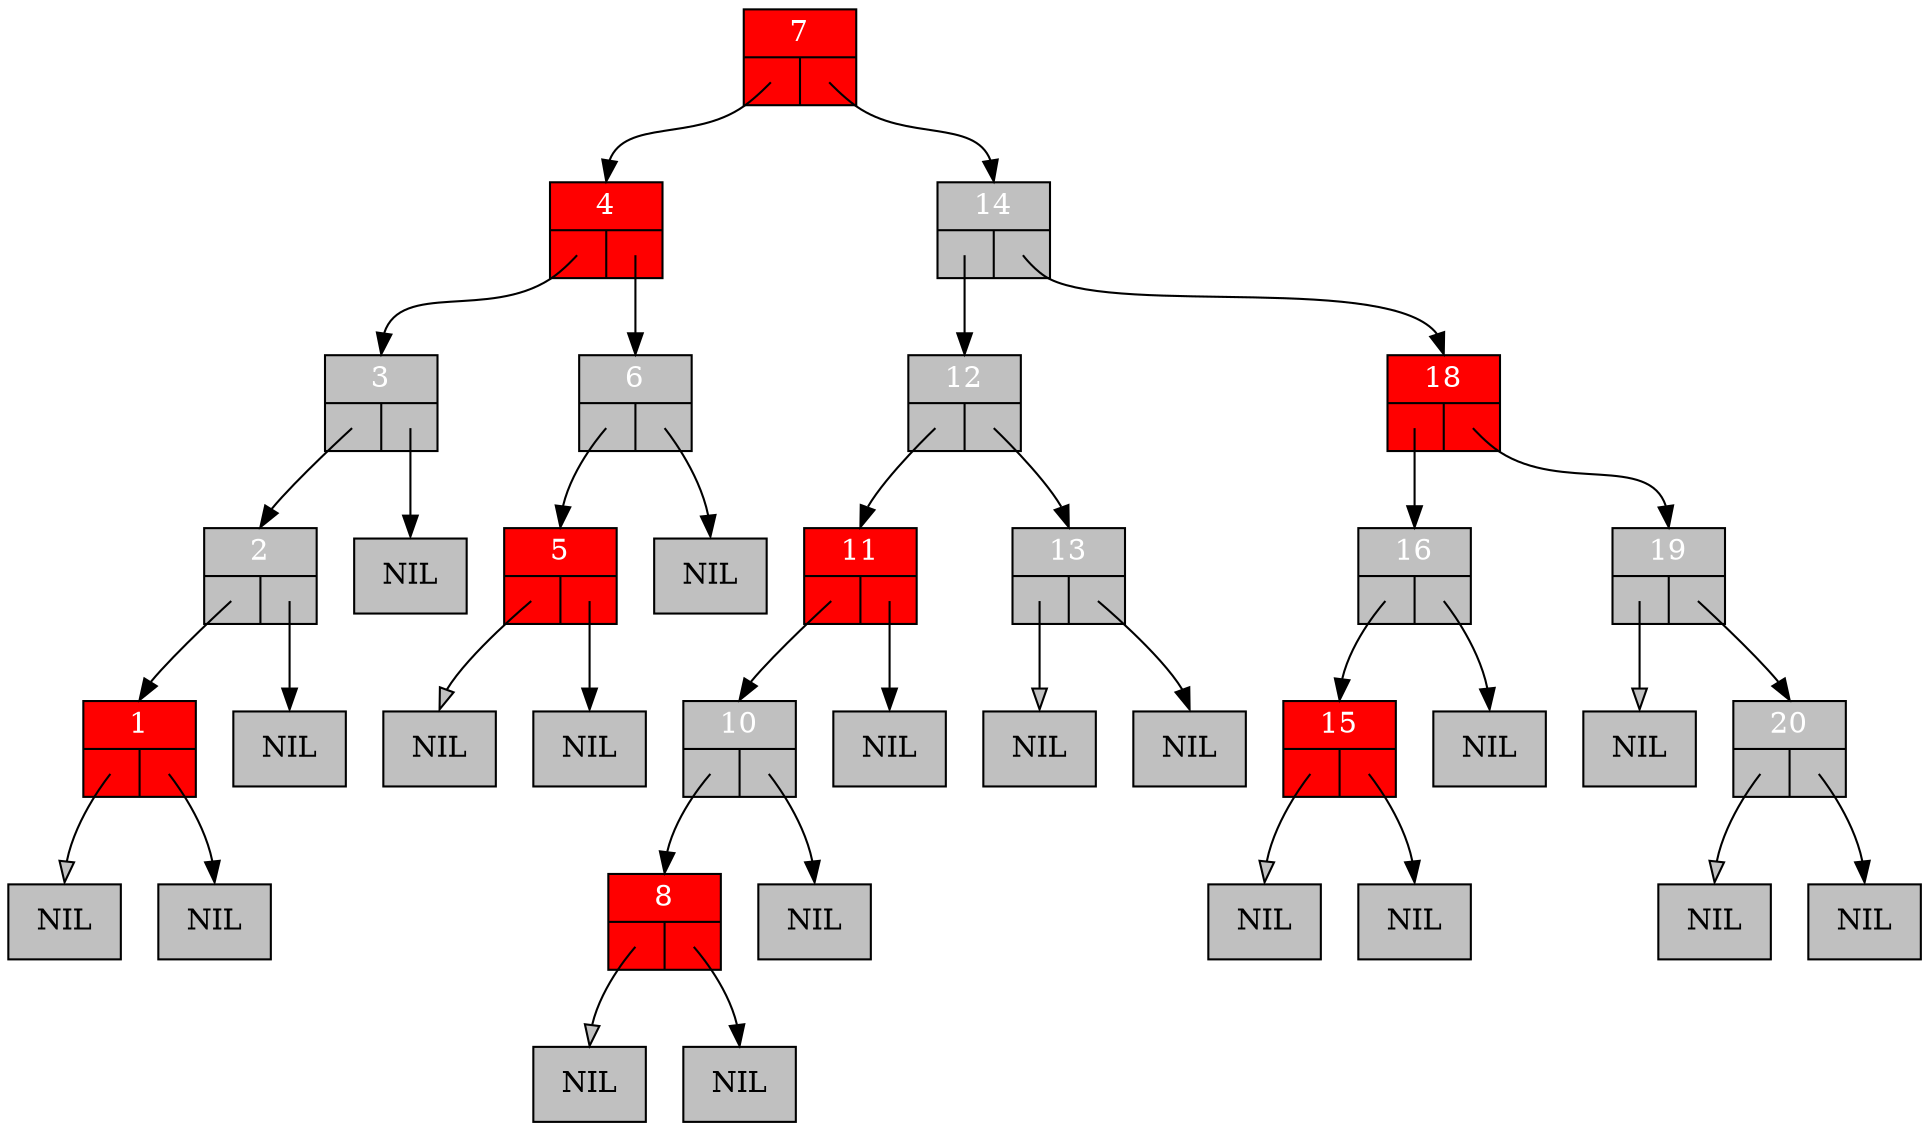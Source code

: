 digraph RedBlackTree {
	graph [ranksep=0.5];
	node [shape = record];

	n1 [style=filled, fillcolor=red, fontcolor=white, label="{1|{<left>|<right>}}"];
	lnil1 [style=filled, fillcolor=grey, label="NIL"];
	n1:left:c -> lnil1:n [fillcolor=grey, headclip=false, tailclip=false]
	rnil1 [style=filled, fillcolor=grey, label="NIL"];
	n1:right:c -> rnil1:n [headclip=false, tailclip=false]
	n2 [style=filled, fillcolor=grey, fontcolor=white, label="{2|{<left>|<right>}}"];
	n2:left:c -> n1:n [headclip=false, tailclip=false]
	rnil2 [style=filled, fillcolor=grey, label="NIL"];
	n2:right:c -> rnil2:n [headclip=false, tailclip=false]
	n3 [style=filled, fillcolor=grey, fontcolor=white, label="{3|{<left>|<right>}}"];
	n3:left:c -> n2:n [headclip=false, tailclip=false]
	rnil3 [style=filled, fillcolor=grey, label="NIL"];
	n3:right:c -> rnil3:n [headclip=false, tailclip=false]
	n4 [style=filled, fillcolor=red, fontcolor=white, label="{4|{<left>|<right>}}"];
	n4:left:c -> n3:n [headclip=false, tailclip=false]
	n4:right:c -> n6:n [headclip=false, tailclip=false]
	n5 [style=filled, fillcolor=red, fontcolor=white, label="{5|{<left>|<right>}}"];
	lnil5 [style=filled, fillcolor=grey, label="NIL"];
	n5:left:c -> lnil5:n [fillcolor=grey, headclip=false, tailclip=false]
	rnil5 [style=filled, fillcolor=grey, label="NIL"];
	n5:right:c -> rnil5:n [headclip=false, tailclip=false]
	n6 [style=filled, fillcolor=grey, fontcolor=white, label="{6|{<left>|<right>}}"];
	n6:left:c -> n5:n [headclip=false, tailclip=false]
	rnil6 [style=filled, fillcolor=grey, label="NIL"];
	n6:right:c -> rnil6:n [headclip=false, tailclip=false]
	n7 [style=filled, fillcolor=red, fontcolor=white, label="{7|{<left>|<right>}}"];
	n7:left:c -> n4:n [headclip=false, tailclip=false]
	n7:right:c -> n14:n [headclip=false, tailclip=false]
	n8 [style=filled, fillcolor=red, fontcolor=white, label="{8|{<left>|<right>}}"];
	lnil8 [style=filled, fillcolor=grey, label="NIL"];
	n8:left:c -> lnil8:n [fillcolor=grey, headclip=false, tailclip=false]
	rnil8 [style=filled, fillcolor=grey, label="NIL"];
	n8:right:c -> rnil8:n [headclip=false, tailclip=false]
	n10 [style=filled, fillcolor=grey, fontcolor=white, label="{10|{<left>|<right>}}"];
	n10:left:c -> n8:n [headclip=false, tailclip=false]
	rnil10 [style=filled, fillcolor=grey, label="NIL"];
	n10:right:c -> rnil10:n [headclip=false, tailclip=false]
	n11 [style=filled, fillcolor=red, fontcolor=white, label="{11|{<left>|<right>}}"];
	n11:left:c -> n10:n [headclip=false, tailclip=false]
	rnil11 [style=filled, fillcolor=grey, label="NIL"];
	n11:right:c -> rnil11:n [headclip=false, tailclip=false]
	n12 [style=filled, fillcolor=grey, fontcolor=white, label="{12|{<left>|<right>}}"];
	n12:left:c -> n11:n [headclip=false, tailclip=false]
	n12:right:c -> n13:n [headclip=false, tailclip=false]
	n13 [style=filled, fillcolor=grey, fontcolor=white, label="{13|{<left>|<right>}}"];
	lnil13 [style=filled, fillcolor=grey, label="NIL"];
	n13:left:c -> lnil13:n [fillcolor=grey, headclip=false, tailclip=false]
	rnil13 [style=filled, fillcolor=grey, label="NIL"];
	n13:right:c -> rnil13:n [headclip=false, tailclip=false]
	n14 [style=filled, fillcolor=grey, fontcolor=white, label="{14|{<left>|<right>}}"];
	n14:left:c -> n12:n [headclip=false, tailclip=false]
	n14:right:c -> n18:n [headclip=false, tailclip=false]
	n15 [style=filled, fillcolor=red, fontcolor=white, label="{15|{<left>|<right>}}"];
	lnil15 [style=filled, fillcolor=grey, label="NIL"];
	n15:left:c -> lnil15:n [fillcolor=grey, headclip=false, tailclip=false]
	rnil15 [style=filled, fillcolor=grey, label="NIL"];
	n15:right:c -> rnil15:n [headclip=false, tailclip=false]
	n16 [style=filled, fillcolor=grey, fontcolor=white, label="{16|{<left>|<right>}}"];
	n16:left:c -> n15:n [headclip=false, tailclip=false]
	rnil16 [style=filled, fillcolor=grey, label="NIL"];
	n16:right:c -> rnil16:n [headclip=false, tailclip=false]
	n18 [style=filled, fillcolor=red, fontcolor=white, label="{18|{<left>|<right>}}"];
	n18:left:c -> n16:n [headclip=false, tailclip=false]
	n18:right:c -> n19:n [headclip=false, tailclip=false]
	n19 [style=filled, fillcolor=grey, fontcolor=white, label="{19|{<left>|<right>}}"];
	lnil19 [style=filled, fillcolor=grey, label="NIL"];
	n19:left:c -> lnil19:n [fillcolor=grey, headclip=false, tailclip=false]
	n19:right:c -> n20:n [headclip=false, tailclip=false]
	n20 [style=filled, fillcolor=grey, fontcolor=white, label="{20|{<left>|<right>}}"];
	lnil20 [style=filled, fillcolor=grey, label="NIL"];
	n20:left:c -> lnil20:n [fillcolor=grey, headclip=false, tailclip=false]
	rnil20 [style=filled, fillcolor=grey, label="NIL"];
	n20:right:c -> rnil20:n [headclip=false, tailclip=false]

}
